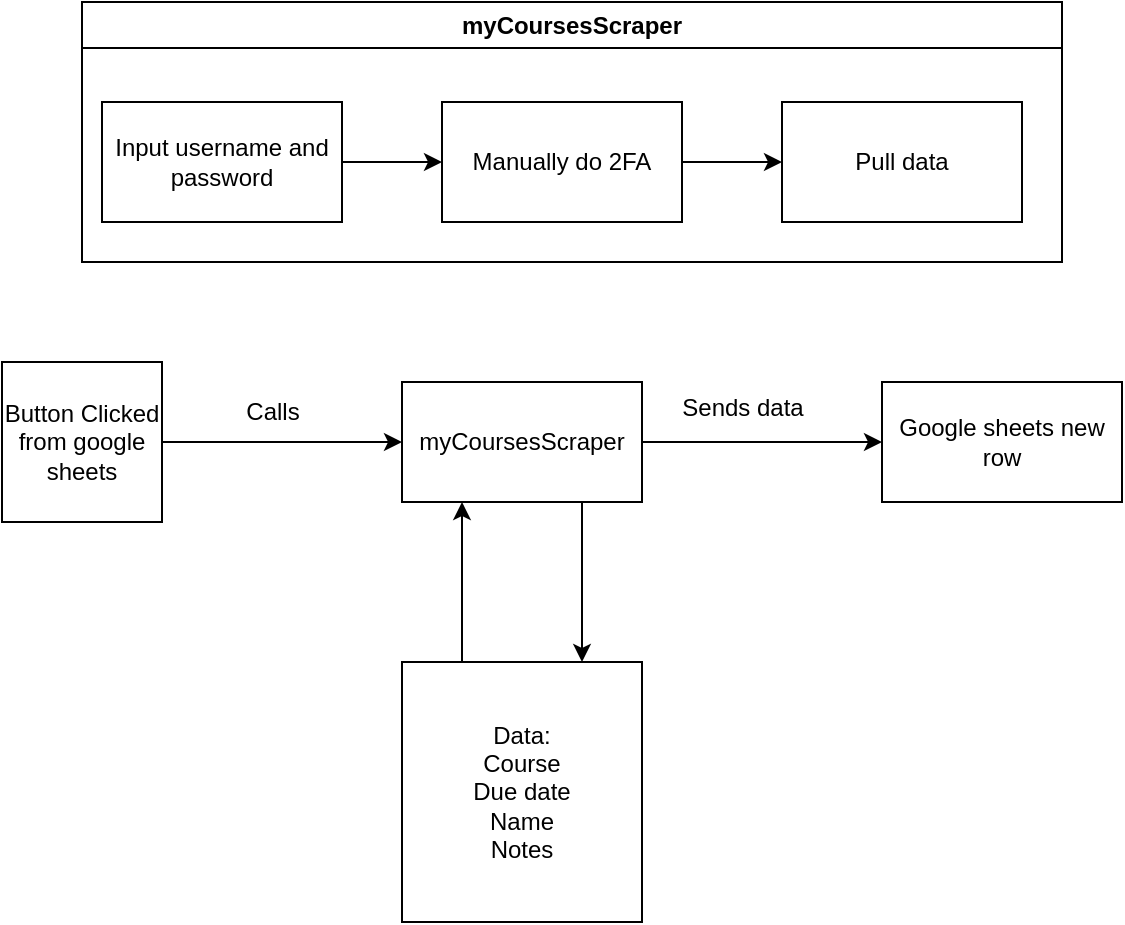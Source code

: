 <mxfile>
    <diagram id="EwbvvIOZ-xlYSYb0e4eS" name="Page-1">
        <mxGraphModel dx="696" dy="531" grid="1" gridSize="10" guides="1" tooltips="1" connect="1" arrows="1" fold="1" page="1" pageScale="1" pageWidth="850" pageHeight="1100" math="0" shadow="0">
            <root>
                <mxCell id="0"/>
                <mxCell id="1" parent="0"/>
                <mxCell id="4" style="edgeStyle=none;html=1;exitX=1;exitY=0.5;exitDx=0;exitDy=0;entryX=0;entryY=0.5;entryDx=0;entryDy=0;" parent="1" source="2" target="3" edge="1">
                    <mxGeometry relative="1" as="geometry"/>
                </mxCell>
                <mxCell id="2" value="Button Clicked from google sheets" style="whiteSpace=wrap;html=1;aspect=fixed;" parent="1" vertex="1">
                    <mxGeometry x="80" y="240" width="80" height="80" as="geometry"/>
                </mxCell>
                <mxCell id="6" style="edgeStyle=none;html=1;exitX=0.75;exitY=1;exitDx=0;exitDy=0;entryX=0.75;entryY=0;entryDx=0;entryDy=0;" parent="1" source="3" target="5" edge="1">
                    <mxGeometry relative="1" as="geometry"/>
                </mxCell>
                <mxCell id="9" style="edgeStyle=none;html=1;exitX=1;exitY=0.5;exitDx=0;exitDy=0;" parent="1" source="3" target="8" edge="1">
                    <mxGeometry relative="1" as="geometry"/>
                </mxCell>
                <mxCell id="3" value="myCoursesScraper" style="whiteSpace=wrap;html=1;" parent="1" vertex="1">
                    <mxGeometry x="280" y="250" width="120" height="60" as="geometry"/>
                </mxCell>
                <mxCell id="7" style="edgeStyle=none;html=1;exitX=0.25;exitY=0;exitDx=0;exitDy=0;entryX=0.25;entryY=1;entryDx=0;entryDy=0;" parent="1" source="5" target="3" edge="1">
                    <mxGeometry relative="1" as="geometry"/>
                </mxCell>
                <mxCell id="5" value="Data:&lt;div&gt;Course&lt;/div&gt;&lt;div&gt;Due date&lt;/div&gt;&lt;div&gt;Name&lt;/div&gt;&lt;div&gt;Notes&lt;/div&gt;" style="whiteSpace=wrap;html=1;" parent="1" vertex="1">
                    <mxGeometry x="280" y="390" width="120" height="130" as="geometry"/>
                </mxCell>
                <mxCell id="8" value="Google sheets new row" style="whiteSpace=wrap;html=1;" parent="1" vertex="1">
                    <mxGeometry x="520" y="250" width="120" height="60" as="geometry"/>
                </mxCell>
                <mxCell id="14" style="edgeStyle=none;html=1;exitX=1;exitY=0.5;exitDx=0;exitDy=0;entryX=0;entryY=0.5;entryDx=0;entryDy=0;" parent="1" source="11" target="13" edge="1">
                    <mxGeometry relative="1" as="geometry"/>
                </mxCell>
                <mxCell id="11" value="Input username and password" style="whiteSpace=wrap;html=1;" parent="1" vertex="1">
                    <mxGeometry x="130" y="110" width="120" height="60" as="geometry"/>
                </mxCell>
                <mxCell id="16" style="edgeStyle=none;html=1;exitX=1;exitY=0.5;exitDx=0;exitDy=0;entryX=0;entryY=0.5;entryDx=0;entryDy=0;" parent="1" source="13" target="15" edge="1">
                    <mxGeometry relative="1" as="geometry"/>
                </mxCell>
                <mxCell id="13" value="Manually do 2FA" style="whiteSpace=wrap;html=1;" parent="1" vertex="1">
                    <mxGeometry x="300" y="110" width="120" height="60" as="geometry"/>
                </mxCell>
                <mxCell id="15" value="Pull data" style="whiteSpace=wrap;html=1;" parent="1" vertex="1">
                    <mxGeometry x="470" y="110" width="120" height="60" as="geometry"/>
                </mxCell>
                <mxCell id="17" value="Calls" style="text;html=1;align=center;verticalAlign=middle;resizable=0;points=[];autosize=1;strokeColor=none;fillColor=none;" parent="1" vertex="1">
                    <mxGeometry x="190" y="250" width="50" height="30" as="geometry"/>
                </mxCell>
                <mxCell id="18" value="Sends data" style="text;html=1;align=center;verticalAlign=middle;resizable=0;points=[];autosize=1;strokeColor=none;fillColor=none;" parent="1" vertex="1">
                    <mxGeometry x="410" y="248" width="80" height="30" as="geometry"/>
                </mxCell>
                <mxCell id="19" value="myCoursesScraper" style="swimlane;whiteSpace=wrap;html=1;" vertex="1" parent="1">
                    <mxGeometry x="120" y="60" width="490" height="130" as="geometry"/>
                </mxCell>
            </root>
        </mxGraphModel>
    </diagram>
</mxfile>